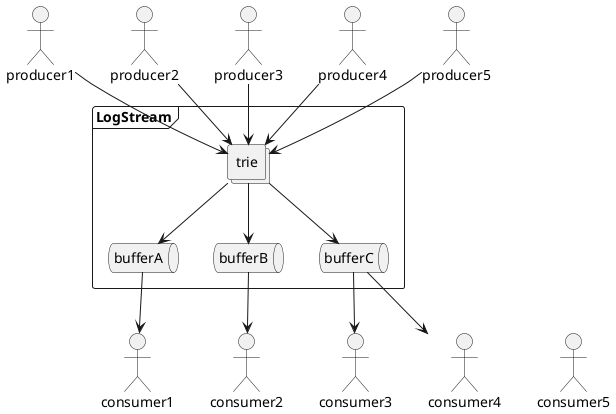 @startuml structure

frame LogStream {
    collections trie
    queue bufferA
    queue bufferB
    queue bufferC
}

trie -down-> bufferA
trie -down-> bufferB
trie -down-> bufferC

actor producer1
actor producer2
actor producer3
actor producer4
actor producer5

producer1 -[hidden]right-> producer2
producer2 -[hidden]right-> producer3
producer3 -[hidden]right-> producer4
producer4 -[hidden]right-> producer5

actor consumer1
actor consumer2
actor consumer3
actor consumer4
actor consumer5

consumer1 -[hidden]right-> consumer2
consumer2 -[hidden]right-> consumer3
consumer3 -[hidden]right-> consumer4
consumer4 -[hidden]right-> consumer5

producer1 -down-> trie
producer2 -down-> trie
producer3 -down-> trie
producer4 -down-> trie
producer5 -down-> trie

bufferA -down-> consumer1
bufferB -down-> consumer2
bufferC -down-> consumer3
bufferC -down-> consumer4

@enduml